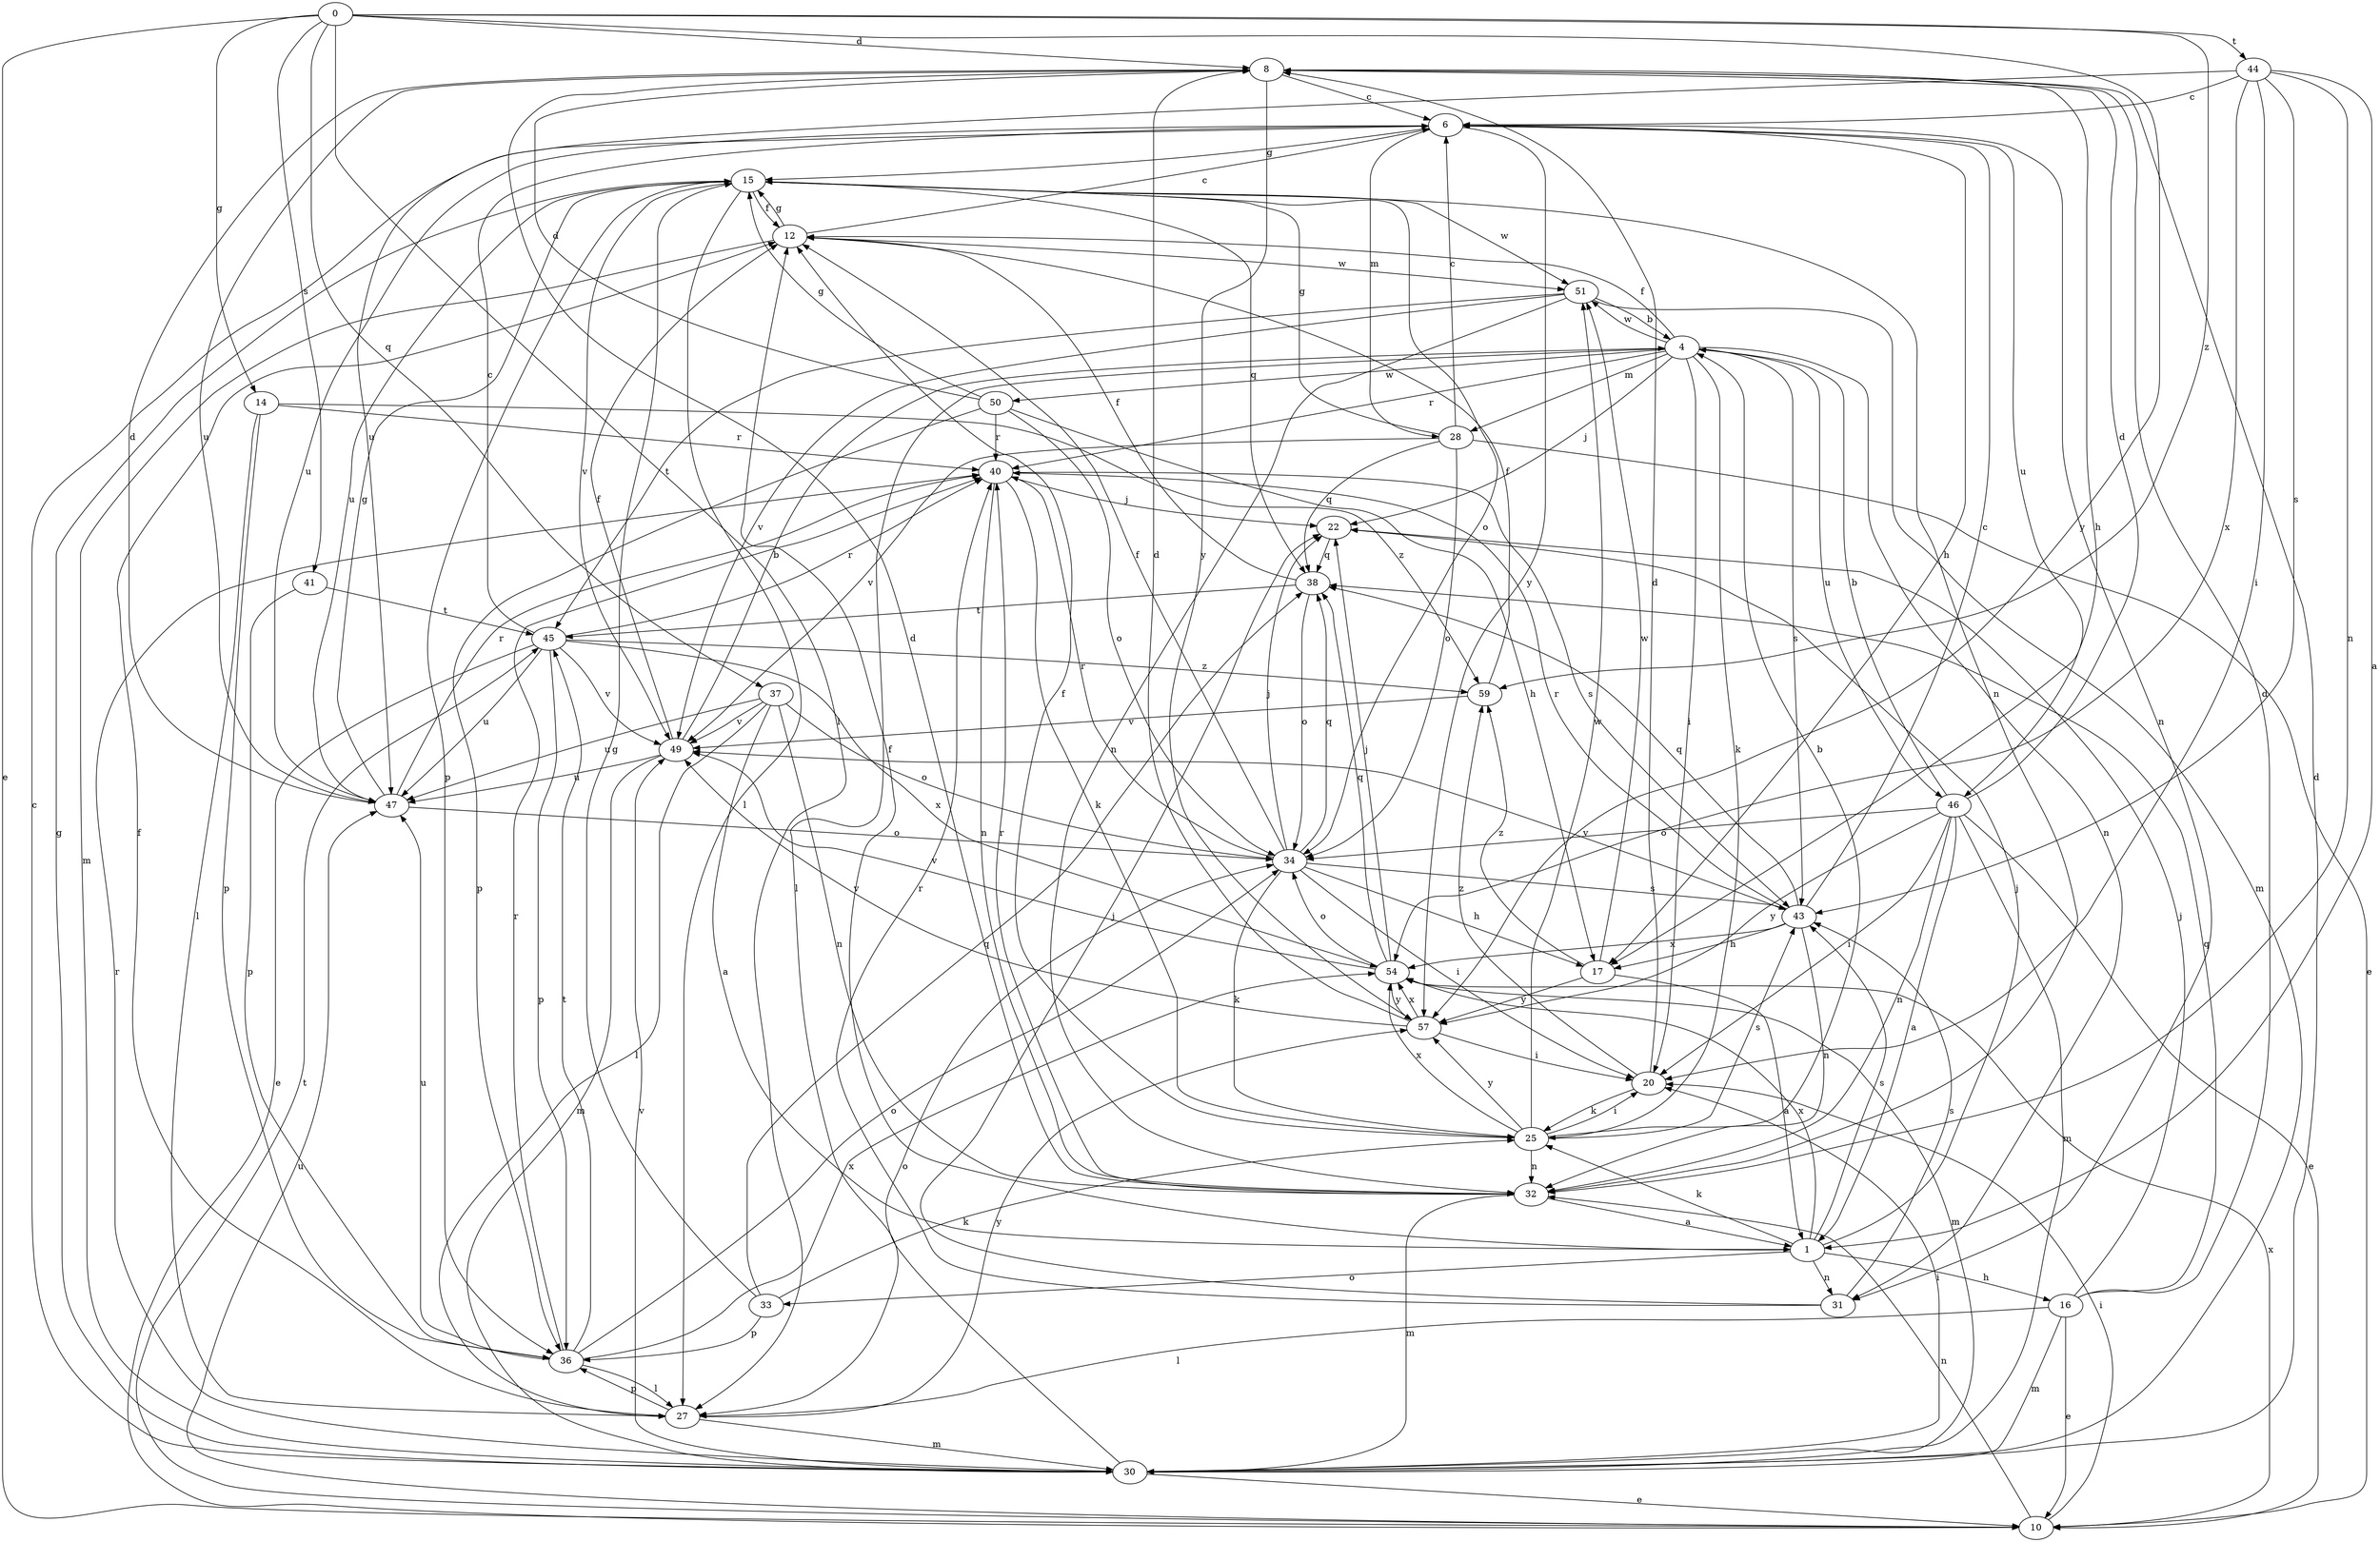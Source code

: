 strict digraph  {
0;
1;
4;
6;
8;
10;
12;
14;
15;
16;
17;
20;
22;
25;
27;
28;
30;
31;
32;
33;
34;
36;
37;
38;
40;
41;
43;
44;
45;
46;
47;
49;
50;
51;
54;
57;
59;
0 -> 8  [label=d];
0 -> 10  [label=e];
0 -> 14  [label=g];
0 -> 27  [label=l];
0 -> 37  [label=q];
0 -> 41  [label=s];
0 -> 44  [label=t];
0 -> 57  [label=y];
0 -> 59  [label=z];
1 -> 12  [label=f];
1 -> 16  [label=h];
1 -> 22  [label=j];
1 -> 25  [label=k];
1 -> 31  [label=n];
1 -> 33  [label=o];
1 -> 43  [label=s];
1 -> 54  [label=x];
4 -> 12  [label=f];
4 -> 20  [label=i];
4 -> 22  [label=j];
4 -> 25  [label=k];
4 -> 27  [label=l];
4 -> 28  [label=m];
4 -> 31  [label=n];
4 -> 40  [label=r];
4 -> 43  [label=s];
4 -> 46  [label=u];
4 -> 50  [label=w];
4 -> 51  [label=w];
6 -> 15  [label=g];
6 -> 17  [label=h];
6 -> 28  [label=m];
6 -> 31  [label=n];
6 -> 46  [label=u];
6 -> 47  [label=u];
6 -> 57  [label=y];
8 -> 6  [label=c];
8 -> 17  [label=h];
8 -> 47  [label=u];
8 -> 57  [label=y];
10 -> 20  [label=i];
10 -> 32  [label=n];
10 -> 45  [label=t];
10 -> 47  [label=u];
10 -> 54  [label=x];
12 -> 6  [label=c];
12 -> 15  [label=g];
12 -> 30  [label=m];
12 -> 51  [label=w];
14 -> 27  [label=l];
14 -> 36  [label=p];
14 -> 40  [label=r];
14 -> 59  [label=z];
15 -> 12  [label=f];
15 -> 27  [label=l];
15 -> 32  [label=n];
15 -> 34  [label=o];
15 -> 36  [label=p];
15 -> 38  [label=q];
15 -> 47  [label=u];
15 -> 49  [label=v];
15 -> 51  [label=w];
16 -> 8  [label=d];
16 -> 10  [label=e];
16 -> 22  [label=j];
16 -> 27  [label=l];
16 -> 30  [label=m];
16 -> 38  [label=q];
17 -> 1  [label=a];
17 -> 51  [label=w];
17 -> 57  [label=y];
17 -> 59  [label=z];
20 -> 8  [label=d];
20 -> 25  [label=k];
20 -> 59  [label=z];
22 -> 38  [label=q];
25 -> 4  [label=b];
25 -> 12  [label=f];
25 -> 20  [label=i];
25 -> 32  [label=n];
25 -> 43  [label=s];
25 -> 51  [label=w];
25 -> 54  [label=x];
25 -> 57  [label=y];
27 -> 12  [label=f];
27 -> 30  [label=m];
27 -> 36  [label=p];
27 -> 57  [label=y];
28 -> 6  [label=c];
28 -> 10  [label=e];
28 -> 15  [label=g];
28 -> 34  [label=o];
28 -> 38  [label=q];
28 -> 49  [label=v];
30 -> 6  [label=c];
30 -> 8  [label=d];
30 -> 10  [label=e];
30 -> 15  [label=g];
30 -> 20  [label=i];
30 -> 34  [label=o];
30 -> 40  [label=r];
30 -> 49  [label=v];
31 -> 22  [label=j];
31 -> 40  [label=r];
31 -> 43  [label=s];
32 -> 1  [label=a];
32 -> 8  [label=d];
32 -> 30  [label=m];
32 -> 40  [label=r];
33 -> 15  [label=g];
33 -> 25  [label=k];
33 -> 36  [label=p];
33 -> 38  [label=q];
34 -> 12  [label=f];
34 -> 17  [label=h];
34 -> 20  [label=i];
34 -> 22  [label=j];
34 -> 25  [label=k];
34 -> 38  [label=q];
34 -> 40  [label=r];
34 -> 43  [label=s];
36 -> 27  [label=l];
36 -> 34  [label=o];
36 -> 40  [label=r];
36 -> 45  [label=t];
36 -> 47  [label=u];
36 -> 54  [label=x];
37 -> 1  [label=a];
37 -> 27  [label=l];
37 -> 32  [label=n];
37 -> 34  [label=o];
37 -> 47  [label=u];
37 -> 49  [label=v];
38 -> 12  [label=f];
38 -> 34  [label=o];
38 -> 45  [label=t];
40 -> 22  [label=j];
40 -> 25  [label=k];
40 -> 32  [label=n];
40 -> 43  [label=s];
41 -> 36  [label=p];
41 -> 45  [label=t];
43 -> 6  [label=c];
43 -> 17  [label=h];
43 -> 32  [label=n];
43 -> 38  [label=q];
43 -> 40  [label=r];
43 -> 49  [label=v];
43 -> 54  [label=x];
44 -> 1  [label=a];
44 -> 6  [label=c];
44 -> 20  [label=i];
44 -> 32  [label=n];
44 -> 43  [label=s];
44 -> 47  [label=u];
44 -> 54  [label=x];
45 -> 6  [label=c];
45 -> 10  [label=e];
45 -> 36  [label=p];
45 -> 40  [label=r];
45 -> 47  [label=u];
45 -> 49  [label=v];
45 -> 54  [label=x];
45 -> 59  [label=z];
46 -> 1  [label=a];
46 -> 4  [label=b];
46 -> 8  [label=d];
46 -> 10  [label=e];
46 -> 20  [label=i];
46 -> 30  [label=m];
46 -> 32  [label=n];
46 -> 34  [label=o];
46 -> 57  [label=y];
47 -> 8  [label=d];
47 -> 15  [label=g];
47 -> 34  [label=o];
47 -> 40  [label=r];
49 -> 4  [label=b];
49 -> 12  [label=f];
49 -> 30  [label=m];
49 -> 47  [label=u];
50 -> 8  [label=d];
50 -> 15  [label=g];
50 -> 17  [label=h];
50 -> 34  [label=o];
50 -> 36  [label=p];
50 -> 40  [label=r];
51 -> 4  [label=b];
51 -> 30  [label=m];
51 -> 32  [label=n];
51 -> 45  [label=t];
51 -> 49  [label=v];
54 -> 22  [label=j];
54 -> 30  [label=m];
54 -> 34  [label=o];
54 -> 38  [label=q];
54 -> 49  [label=v];
54 -> 57  [label=y];
57 -> 8  [label=d];
57 -> 20  [label=i];
57 -> 49  [label=v];
57 -> 54  [label=x];
59 -> 12  [label=f];
59 -> 49  [label=v];
}

